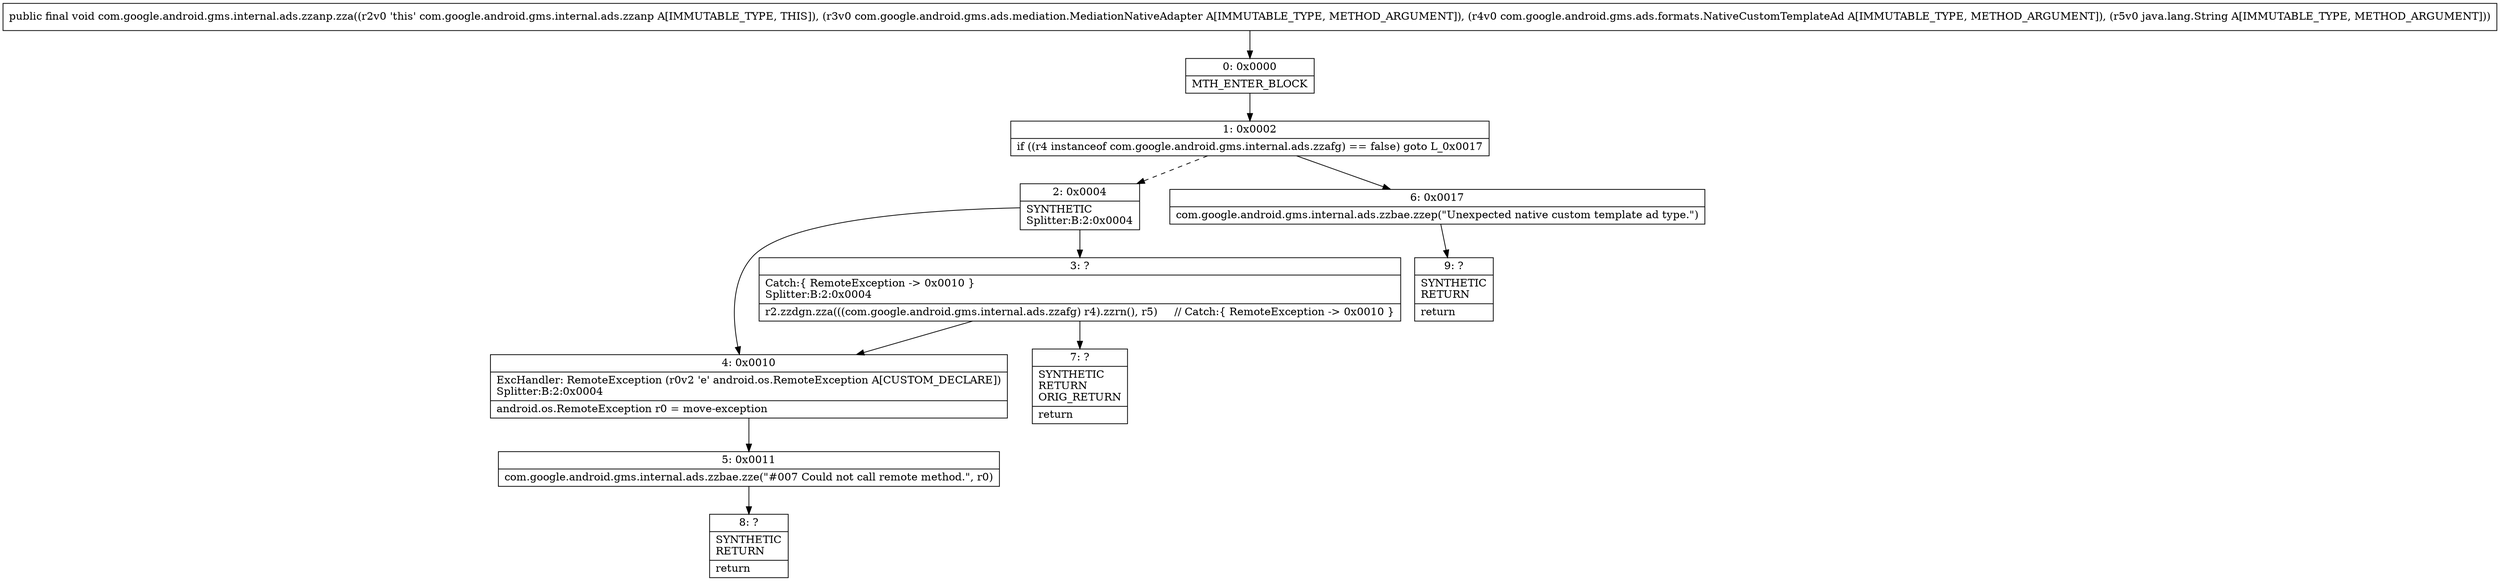digraph "CFG forcom.google.android.gms.internal.ads.zzanp.zza(Lcom\/google\/android\/gms\/ads\/mediation\/MediationNativeAdapter;Lcom\/google\/android\/gms\/ads\/formats\/NativeCustomTemplateAd;Ljava\/lang\/String;)V" {
Node_0 [shape=record,label="{0\:\ 0x0000|MTH_ENTER_BLOCK\l}"];
Node_1 [shape=record,label="{1\:\ 0x0002|if ((r4 instanceof com.google.android.gms.internal.ads.zzafg) == false) goto L_0x0017\l}"];
Node_2 [shape=record,label="{2\:\ 0x0004|SYNTHETIC\lSplitter:B:2:0x0004\l}"];
Node_3 [shape=record,label="{3\:\ ?|Catch:\{ RemoteException \-\> 0x0010 \}\lSplitter:B:2:0x0004\l|r2.zzdgn.zza(((com.google.android.gms.internal.ads.zzafg) r4).zzrn(), r5)     \/\/ Catch:\{ RemoteException \-\> 0x0010 \}\l}"];
Node_4 [shape=record,label="{4\:\ 0x0010|ExcHandler: RemoteException (r0v2 'e' android.os.RemoteException A[CUSTOM_DECLARE])\lSplitter:B:2:0x0004\l|android.os.RemoteException r0 = move\-exception\l}"];
Node_5 [shape=record,label="{5\:\ 0x0011|com.google.android.gms.internal.ads.zzbae.zze(\"#007 Could not call remote method.\", r0)\l}"];
Node_6 [shape=record,label="{6\:\ 0x0017|com.google.android.gms.internal.ads.zzbae.zzep(\"Unexpected native custom template ad type.\")\l}"];
Node_7 [shape=record,label="{7\:\ ?|SYNTHETIC\lRETURN\lORIG_RETURN\l|return\l}"];
Node_8 [shape=record,label="{8\:\ ?|SYNTHETIC\lRETURN\l|return\l}"];
Node_9 [shape=record,label="{9\:\ ?|SYNTHETIC\lRETURN\l|return\l}"];
MethodNode[shape=record,label="{public final void com.google.android.gms.internal.ads.zzanp.zza((r2v0 'this' com.google.android.gms.internal.ads.zzanp A[IMMUTABLE_TYPE, THIS]), (r3v0 com.google.android.gms.ads.mediation.MediationNativeAdapter A[IMMUTABLE_TYPE, METHOD_ARGUMENT]), (r4v0 com.google.android.gms.ads.formats.NativeCustomTemplateAd A[IMMUTABLE_TYPE, METHOD_ARGUMENT]), (r5v0 java.lang.String A[IMMUTABLE_TYPE, METHOD_ARGUMENT])) }"];
MethodNode -> Node_0;
Node_0 -> Node_1;
Node_1 -> Node_2[style=dashed];
Node_1 -> Node_6;
Node_2 -> Node_3;
Node_2 -> Node_4;
Node_3 -> Node_4;
Node_3 -> Node_7;
Node_4 -> Node_5;
Node_5 -> Node_8;
Node_6 -> Node_9;
}

